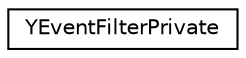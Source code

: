 digraph "Graphical Class Hierarchy"
{
 // LATEX_PDF_SIZE
  edge [fontname="Helvetica",fontsize="10",labelfontname="Helvetica",labelfontsize="10"];
  node [fontname="Helvetica",fontsize="10",shape=record];
  rankdir="LR";
  Node0 [label="YEventFilterPrivate",height=0.2,width=0.4,color="black", fillcolor="white", style="filled",URL="$structYEventFilterPrivate.html",tooltip=" "];
}
